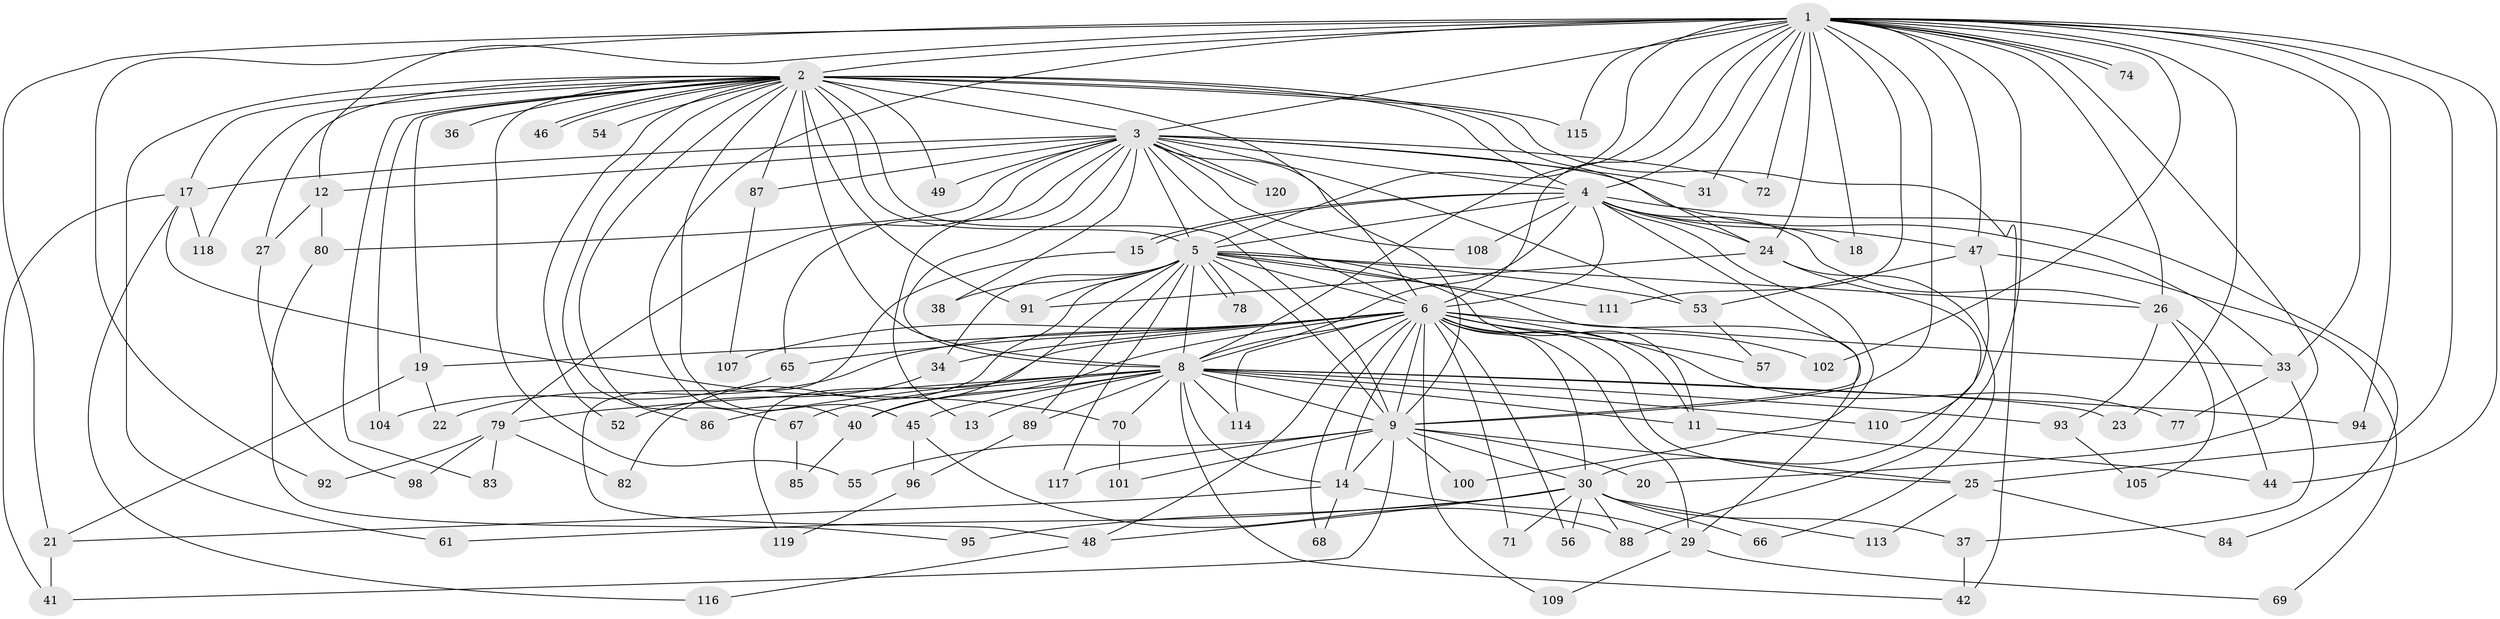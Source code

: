 // original degree distribution, {30: 0.008333333333333333, 25: 0.008333333333333333, 24: 0.008333333333333333, 18: 0.008333333333333333, 22: 0.016666666666666666, 28: 0.008333333333333333, 21: 0.008333333333333333, 19: 0.008333333333333333, 12: 0.008333333333333333, 4: 0.06666666666666667, 2: 0.5333333333333333, 5: 0.05, 3: 0.20833333333333334, 6: 0.05, 8: 0.008333333333333333}
// Generated by graph-tools (version 1.1) at 2025/41/03/06/25 10:41:44]
// undirected, 94 vertices, 216 edges
graph export_dot {
graph [start="1"]
  node [color=gray90,style=filled];
  1 [super="+43"];
  2 [super="+7"];
  3 [super="+16"];
  4 [super="+97"];
  5 [super="+28"];
  6 [super="+32"];
  8 [super="+10"];
  9 [super="+75"];
  11;
  12;
  13;
  14 [super="+51"];
  15;
  17 [super="+62"];
  18;
  19;
  20;
  21 [super="+59"];
  22;
  23;
  24 [super="+99"];
  25 [super="+39"];
  26 [super="+112"];
  27;
  29 [super="+60"];
  30 [super="+50"];
  31;
  33 [super="+35"];
  34;
  36;
  37;
  38 [super="+103"];
  40 [super="+76"];
  41;
  42 [super="+63"];
  44 [super="+64"];
  45 [super="+81"];
  46;
  47 [super="+58"];
  48 [super="+73"];
  49;
  52;
  53;
  54;
  55;
  56;
  57;
  61;
  65;
  66;
  67;
  68;
  69;
  70;
  71;
  72;
  74;
  77;
  78;
  79;
  80;
  82;
  83;
  84;
  85;
  86 [super="+106"];
  87;
  88 [super="+90"];
  89;
  91;
  92;
  93;
  94;
  95;
  96;
  98;
  100;
  101;
  102;
  104;
  105;
  107;
  108;
  109;
  110;
  111;
  113;
  114;
  115;
  116;
  117;
  118;
  119;
  120;
  1 -- 2 [weight=2];
  1 -- 3;
  1 -- 4;
  1 -- 5;
  1 -- 6;
  1 -- 8 [weight=2];
  1 -- 9;
  1 -- 12;
  1 -- 18;
  1 -- 20;
  1 -- 21;
  1 -- 23;
  1 -- 24;
  1 -- 25;
  1 -- 26;
  1 -- 31;
  1 -- 33;
  1 -- 47;
  1 -- 72;
  1 -- 74;
  1 -- 74;
  1 -- 88;
  1 -- 92;
  1 -- 94;
  1 -- 102;
  1 -- 111;
  1 -- 115;
  1 -- 40;
  1 -- 44;
  2 -- 3 [weight=2];
  2 -- 4 [weight=2];
  2 -- 5 [weight=2];
  2 -- 6 [weight=3];
  2 -- 8 [weight=4];
  2 -- 9 [weight=3];
  2 -- 19;
  2 -- 27;
  2 -- 42;
  2 -- 45 [weight=2];
  2 -- 46;
  2 -- 46;
  2 -- 49;
  2 -- 52;
  2 -- 54 [weight=2];
  2 -- 55;
  2 -- 61;
  2 -- 67;
  2 -- 86 [weight=2];
  2 -- 91;
  2 -- 17;
  2 -- 83;
  2 -- 87;
  2 -- 24;
  2 -- 36;
  2 -- 104;
  2 -- 115;
  2 -- 118;
  3 -- 4;
  3 -- 5;
  3 -- 6;
  3 -- 8 [weight=2];
  3 -- 9;
  3 -- 12;
  3 -- 13;
  3 -- 17;
  3 -- 31;
  3 -- 49;
  3 -- 65;
  3 -- 79;
  3 -- 80;
  3 -- 87;
  3 -- 108;
  3 -- 120;
  3 -- 120;
  3 -- 72;
  3 -- 53;
  3 -- 38;
  3 -- 33;
  4 -- 5;
  4 -- 6;
  4 -- 8 [weight=2];
  4 -- 9;
  4 -- 15;
  4 -- 15;
  4 -- 18;
  4 -- 26;
  4 -- 47;
  4 -- 84;
  4 -- 100;
  4 -- 108;
  4 -- 24;
  5 -- 6;
  5 -- 8 [weight=2];
  5 -- 9;
  5 -- 29;
  5 -- 38 [weight=2];
  5 -- 40;
  5 -- 53;
  5 -- 78;
  5 -- 78;
  5 -- 82;
  5 -- 89;
  5 -- 91;
  5 -- 111;
  5 -- 117;
  5 -- 34;
  5 -- 11;
  5 -- 26;
  6 -- 8 [weight=2];
  6 -- 9;
  6 -- 11;
  6 -- 19;
  6 -- 22;
  6 -- 25;
  6 -- 29;
  6 -- 33;
  6 -- 34;
  6 -- 56;
  6 -- 57;
  6 -- 65;
  6 -- 71;
  6 -- 77;
  6 -- 102;
  6 -- 107;
  6 -- 109;
  6 -- 119;
  6 -- 14;
  6 -- 68;
  6 -- 114;
  6 -- 30;
  6 -- 40;
  6 -- 48;
  8 -- 9 [weight=2];
  8 -- 11;
  8 -- 13;
  8 -- 14;
  8 -- 40;
  8 -- 45;
  8 -- 67;
  8 -- 79;
  8 -- 86;
  8 -- 89;
  8 -- 93;
  8 -- 94;
  8 -- 110;
  8 -- 114;
  8 -- 70;
  8 -- 23;
  8 -- 42;
  9 -- 14;
  9 -- 20;
  9 -- 30;
  9 -- 41;
  9 -- 55;
  9 -- 100;
  9 -- 101;
  9 -- 117;
  9 -- 25;
  11 -- 44;
  12 -- 27;
  12 -- 80;
  14 -- 68;
  14 -- 29;
  14 -- 21;
  15 -- 48;
  17 -- 70;
  17 -- 116;
  17 -- 118;
  17 -- 41;
  19 -- 21;
  19 -- 22;
  21 -- 41;
  24 -- 30;
  24 -- 66;
  24 -- 91;
  25 -- 84;
  25 -- 113;
  26 -- 44;
  26 -- 93;
  26 -- 105;
  27 -- 98;
  29 -- 69;
  29 -- 109;
  30 -- 37;
  30 -- 48;
  30 -- 56;
  30 -- 71;
  30 -- 95;
  30 -- 113;
  30 -- 66;
  30 -- 61;
  30 -- 88;
  33 -- 37;
  33 -- 77;
  34 -- 52;
  37 -- 42;
  40 -- 85;
  45 -- 88;
  45 -- 96;
  47 -- 69;
  47 -- 110;
  47 -- 53;
  48 -- 116;
  53 -- 57;
  65 -- 104;
  67 -- 85;
  70 -- 101;
  79 -- 82;
  79 -- 83;
  79 -- 92;
  79 -- 98;
  80 -- 95;
  87 -- 107;
  89 -- 96;
  93 -- 105;
  96 -- 119;
}
